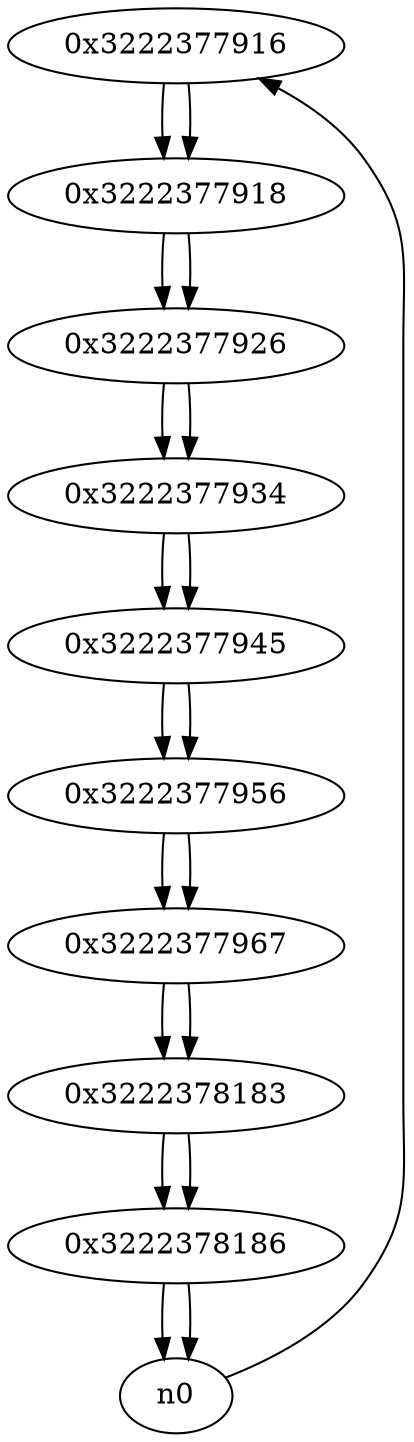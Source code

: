 digraph G{
/* nodes */
  n1 [label="0x3222377916"]
  n2 [label="0x3222377918"]
  n3 [label="0x3222377926"]
  n4 [label="0x3222377934"]
  n5 [label="0x3222377945"]
  n6 [label="0x3222377956"]
  n7 [label="0x3222377967"]
  n8 [label="0x3222378183"]
  n9 [label="0x3222378186"]
/* edges */
n1 -> n2;
n0 -> n1;
n2 -> n3;
n1 -> n2;
n3 -> n4;
n2 -> n3;
n4 -> n5;
n3 -> n4;
n5 -> n6;
n4 -> n5;
n6 -> n7;
n5 -> n6;
n7 -> n8;
n6 -> n7;
n8 -> n9;
n7 -> n8;
n9 -> n0;
n9 -> n0;
n8 -> n9;
}
